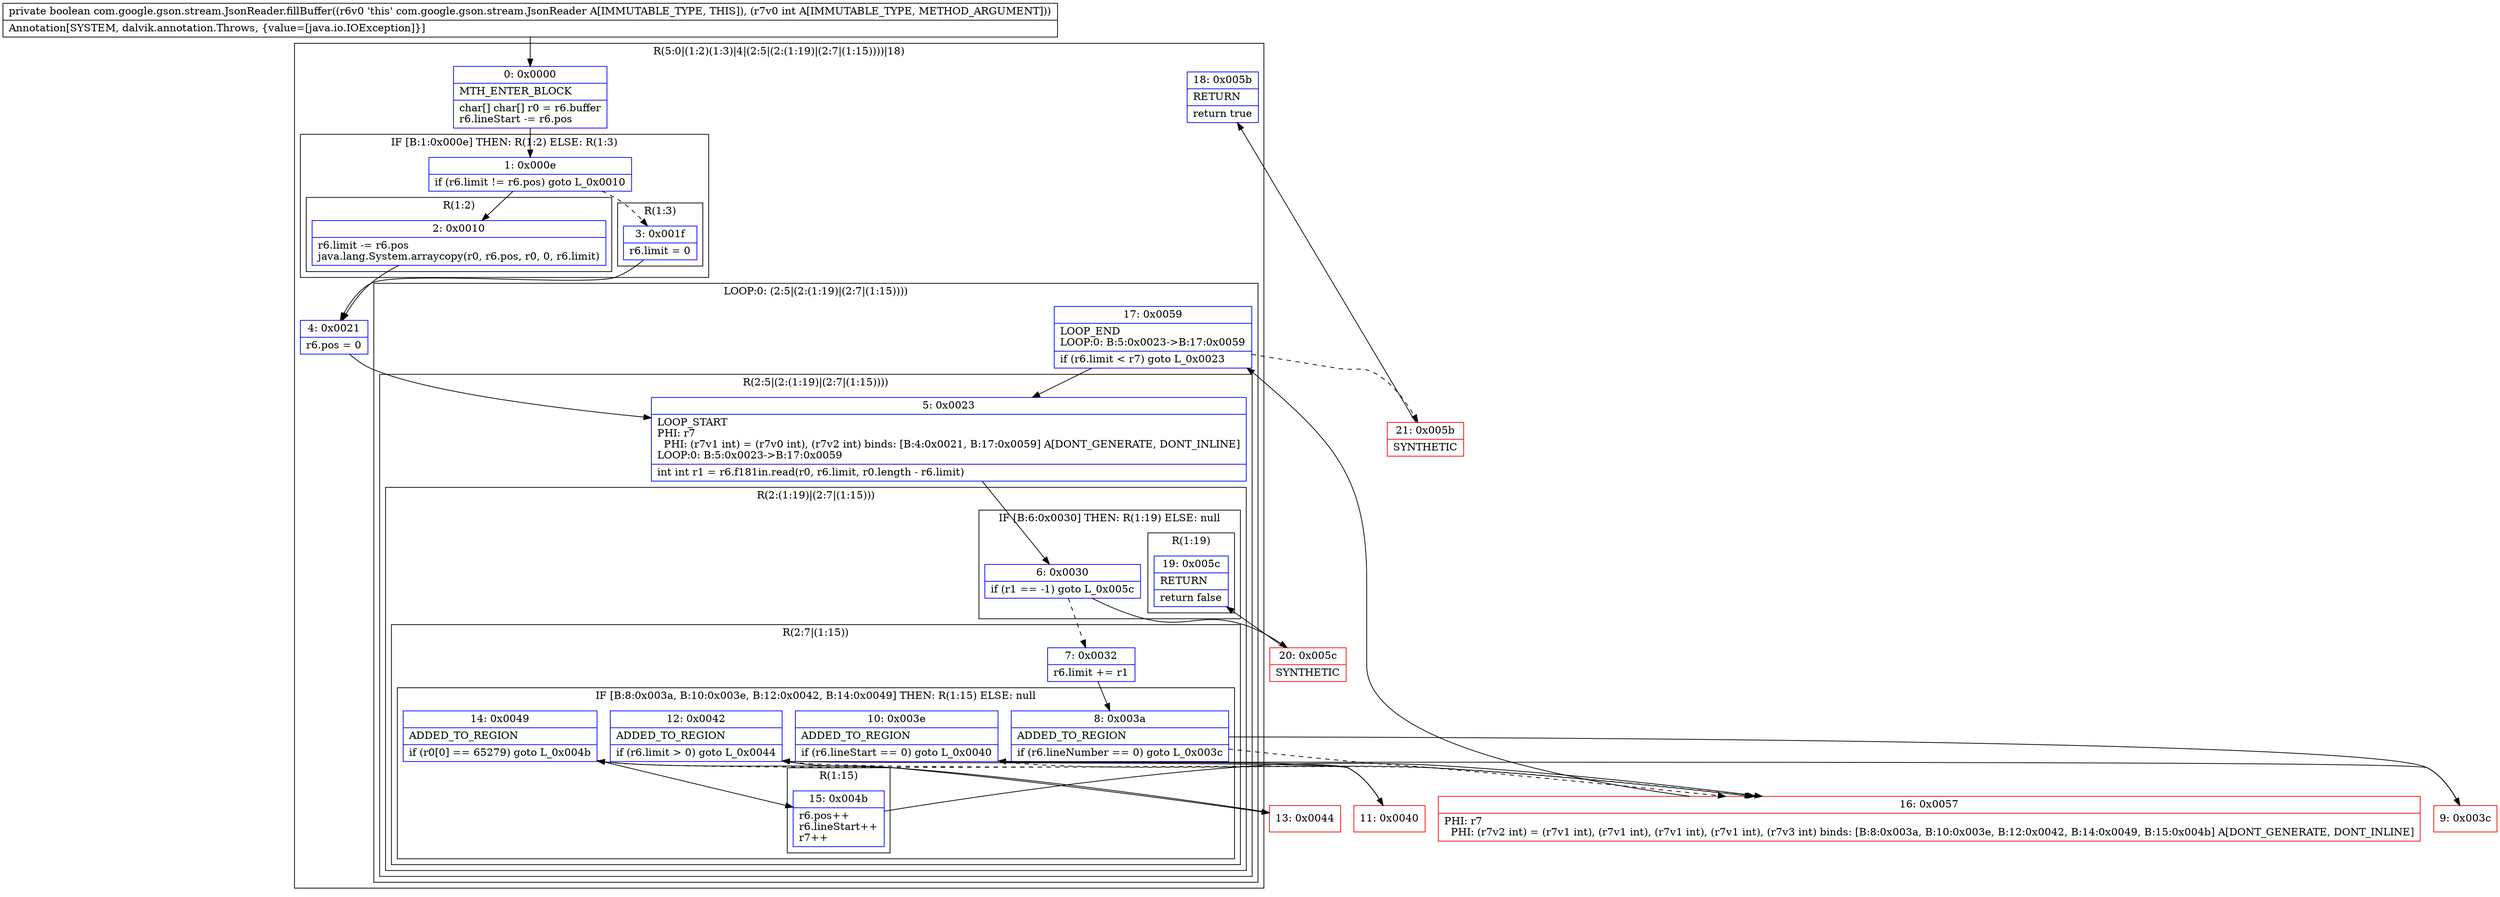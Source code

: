 digraph "CFG forcom.google.gson.stream.JsonReader.fillBuffer(I)Z" {
subgraph cluster_Region_179095568 {
label = "R(5:0|(1:2)(1:3)|4|(2:5|(2:(1:19)|(2:7|(1:15))))|18)";
node [shape=record,color=blue];
Node_0 [shape=record,label="{0\:\ 0x0000|MTH_ENTER_BLOCK\l|char[] char[] r0 = r6.buffer\lr6.lineStart \-= r6.pos\l}"];
subgraph cluster_IfRegion_1076095940 {
label = "IF [B:1:0x000e] THEN: R(1:2) ELSE: R(1:3)";
node [shape=record,color=blue];
Node_1 [shape=record,label="{1\:\ 0x000e|if (r6.limit != r6.pos) goto L_0x0010\l}"];
subgraph cluster_Region_1403406480 {
label = "R(1:2)";
node [shape=record,color=blue];
Node_2 [shape=record,label="{2\:\ 0x0010|r6.limit \-= r6.pos\ljava.lang.System.arraycopy(r0, r6.pos, r0, 0, r6.limit)\l}"];
}
subgraph cluster_Region_318781211 {
label = "R(1:3)";
node [shape=record,color=blue];
Node_3 [shape=record,label="{3\:\ 0x001f|r6.limit = 0\l}"];
}
}
Node_4 [shape=record,label="{4\:\ 0x0021|r6.pos = 0\l}"];
subgraph cluster_LoopRegion_938469037 {
label = "LOOP:0: (2:5|(2:(1:19)|(2:7|(1:15))))";
node [shape=record,color=blue];
Node_17 [shape=record,label="{17\:\ 0x0059|LOOP_END\lLOOP:0: B:5:0x0023\-\>B:17:0x0059\l|if (r6.limit \< r7) goto L_0x0023\l}"];
subgraph cluster_Region_824244895 {
label = "R(2:5|(2:(1:19)|(2:7|(1:15))))";
node [shape=record,color=blue];
Node_5 [shape=record,label="{5\:\ 0x0023|LOOP_START\lPHI: r7 \l  PHI: (r7v1 int) = (r7v0 int), (r7v2 int) binds: [B:4:0x0021, B:17:0x0059] A[DONT_GENERATE, DONT_INLINE]\lLOOP:0: B:5:0x0023\-\>B:17:0x0059\l|int int r1 = r6.f181in.read(r0, r6.limit, r0.length \- r6.limit)\l}"];
subgraph cluster_Region_775881926 {
label = "R(2:(1:19)|(2:7|(1:15)))";
node [shape=record,color=blue];
subgraph cluster_IfRegion_1087743475 {
label = "IF [B:6:0x0030] THEN: R(1:19) ELSE: null";
node [shape=record,color=blue];
Node_6 [shape=record,label="{6\:\ 0x0030|if (r1 == \-1) goto L_0x005c\l}"];
subgraph cluster_Region_1906161422 {
label = "R(1:19)";
node [shape=record,color=blue];
Node_19 [shape=record,label="{19\:\ 0x005c|RETURN\l|return false\l}"];
}
}
subgraph cluster_Region_567707569 {
label = "R(2:7|(1:15))";
node [shape=record,color=blue];
Node_7 [shape=record,label="{7\:\ 0x0032|r6.limit += r1\l}"];
subgraph cluster_IfRegion_743769121 {
label = "IF [B:8:0x003a, B:10:0x003e, B:12:0x0042, B:14:0x0049] THEN: R(1:15) ELSE: null";
node [shape=record,color=blue];
Node_8 [shape=record,label="{8\:\ 0x003a|ADDED_TO_REGION\l|if (r6.lineNumber == 0) goto L_0x003c\l}"];
Node_10 [shape=record,label="{10\:\ 0x003e|ADDED_TO_REGION\l|if (r6.lineStart == 0) goto L_0x0040\l}"];
Node_12 [shape=record,label="{12\:\ 0x0042|ADDED_TO_REGION\l|if (r6.limit \> 0) goto L_0x0044\l}"];
Node_14 [shape=record,label="{14\:\ 0x0049|ADDED_TO_REGION\l|if (r0[0] == 65279) goto L_0x004b\l}"];
subgraph cluster_Region_1673002697 {
label = "R(1:15)";
node [shape=record,color=blue];
Node_15 [shape=record,label="{15\:\ 0x004b|r6.pos++\lr6.lineStart++\lr7++\l}"];
}
}
}
}
}
}
Node_18 [shape=record,label="{18\:\ 0x005b|RETURN\l|return true\l}"];
}
Node_9 [shape=record,color=red,label="{9\:\ 0x003c}"];
Node_11 [shape=record,color=red,label="{11\:\ 0x0040}"];
Node_13 [shape=record,color=red,label="{13\:\ 0x0044}"];
Node_16 [shape=record,color=red,label="{16\:\ 0x0057|PHI: r7 \l  PHI: (r7v2 int) = (r7v1 int), (r7v1 int), (r7v1 int), (r7v1 int), (r7v3 int) binds: [B:8:0x003a, B:10:0x003e, B:12:0x0042, B:14:0x0049, B:15:0x004b] A[DONT_GENERATE, DONT_INLINE]\l}"];
Node_20 [shape=record,color=red,label="{20\:\ 0x005c|SYNTHETIC\l}"];
Node_21 [shape=record,color=red,label="{21\:\ 0x005b|SYNTHETIC\l}"];
MethodNode[shape=record,label="{private boolean com.google.gson.stream.JsonReader.fillBuffer((r6v0 'this' com.google.gson.stream.JsonReader A[IMMUTABLE_TYPE, THIS]), (r7v0 int A[IMMUTABLE_TYPE, METHOD_ARGUMENT]))  | Annotation[SYSTEM, dalvik.annotation.Throws, \{value=[java.io.IOException]\}]\l}"];
MethodNode -> Node_0;
Node_0 -> Node_1;
Node_1 -> Node_2;
Node_1 -> Node_3[style=dashed];
Node_2 -> Node_4;
Node_3 -> Node_4;
Node_4 -> Node_5;
Node_17 -> Node_5;
Node_17 -> Node_21[style=dashed];
Node_5 -> Node_6;
Node_6 -> Node_7[style=dashed];
Node_6 -> Node_20;
Node_7 -> Node_8;
Node_8 -> Node_9;
Node_8 -> Node_16[style=dashed];
Node_10 -> Node_11;
Node_10 -> Node_16[style=dashed];
Node_12 -> Node_13;
Node_12 -> Node_16[style=dashed];
Node_14 -> Node_15;
Node_14 -> Node_16[style=dashed];
Node_15 -> Node_16;
Node_9 -> Node_10;
Node_11 -> Node_12;
Node_13 -> Node_14;
Node_16 -> Node_17;
Node_20 -> Node_19;
Node_21 -> Node_18;
}

